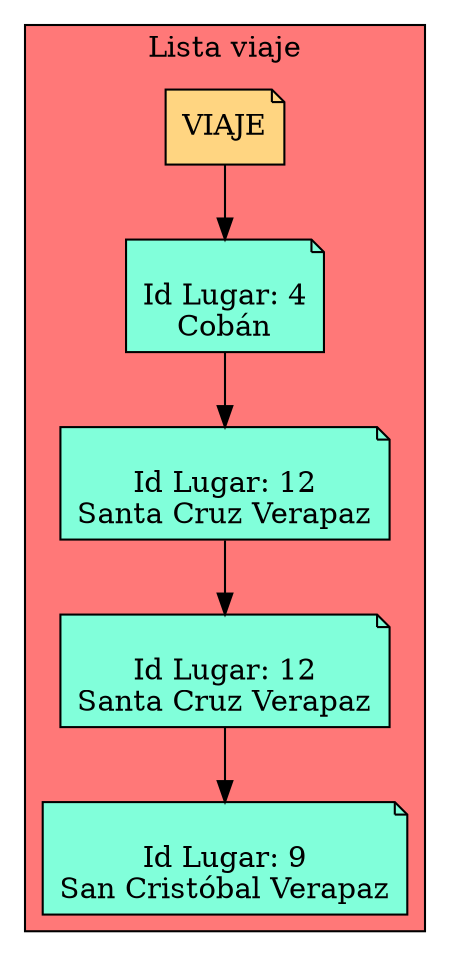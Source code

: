digraph L {
node[shape=note fillcolor="#A181FF" style =filled]
subgraph cluster_p{
    label= " Lista viaje "
 raiz[label = "VIAJE" fillcolor="#FFD581" ]    bgcolor = "#FF7878"
Nodo579237789[label="
Id Lugar: 4
Cobán",fillcolor="#81FFDA"]
Nodo799751083[label="
Id Lugar: 12
Santa Cruz Verapaz",fillcolor="#81FFDA"]
Nodo401271210[label="
Id Lugar: 12
Santa Cruz Verapaz",fillcolor="#81FFDA"]
Nodo1569535564[label="
Id Lugar: 9
San Cristóbal Verapaz",fillcolor="#81FFDA"]

raiz->Nodo579237789
Nodo579237789 -> Nodo799751083

Nodo799751083 -> Nodo401271210

Nodo401271210 -> Nodo1569535564
}}